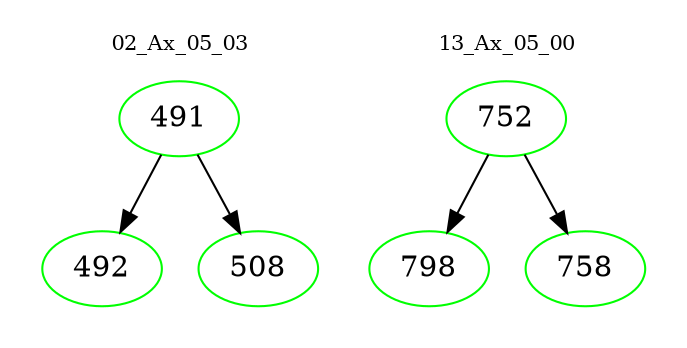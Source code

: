 digraph{
subgraph cluster_0 {
color = white
label = "02_Ax_05_03";
fontsize=10;
T0_491 [label="491", color="green"]
T0_491 -> T0_492 [color="black"]
T0_492 [label="492", color="green"]
T0_491 -> T0_508 [color="black"]
T0_508 [label="508", color="green"]
}
subgraph cluster_1 {
color = white
label = "13_Ax_05_00";
fontsize=10;
T1_752 [label="752", color="green"]
T1_752 -> T1_798 [color="black"]
T1_798 [label="798", color="green"]
T1_752 -> T1_758 [color="black"]
T1_758 [label="758", color="green"]
}
}

